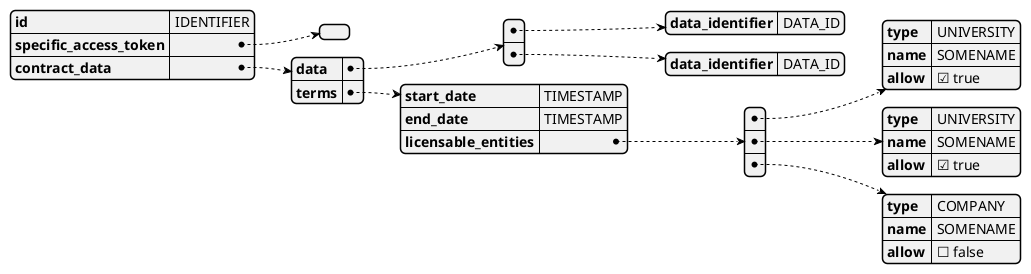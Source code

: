 @startjson
{
    "id": "IDENTIFIER",
    "specific_access_token": {
    },
    "contract_data": {
        "data":[
            {
                "data_identifier": "DATA_ID"
            }, 
            {
                "data_identifier": "DATA_ID"
            }
        ],
        "terms": {
            "start_date": "TIMESTAMP",
            "end_date": "TIMESTAMP",
            "licensable_entities": [
                {
                    "type": "UNIVERSITY",
                    "name": "SOMENAME",
                    "allow": true
                },
                {
                    "type": "UNIVERSITY",
                    "name": "SOMENAME",
                    "allow": true
                },
                {
                    "type": "COMPANY",
                    "name": "SOMENAME",
                    "allow": false
                }
            ]
        }
    }
}
@endjson